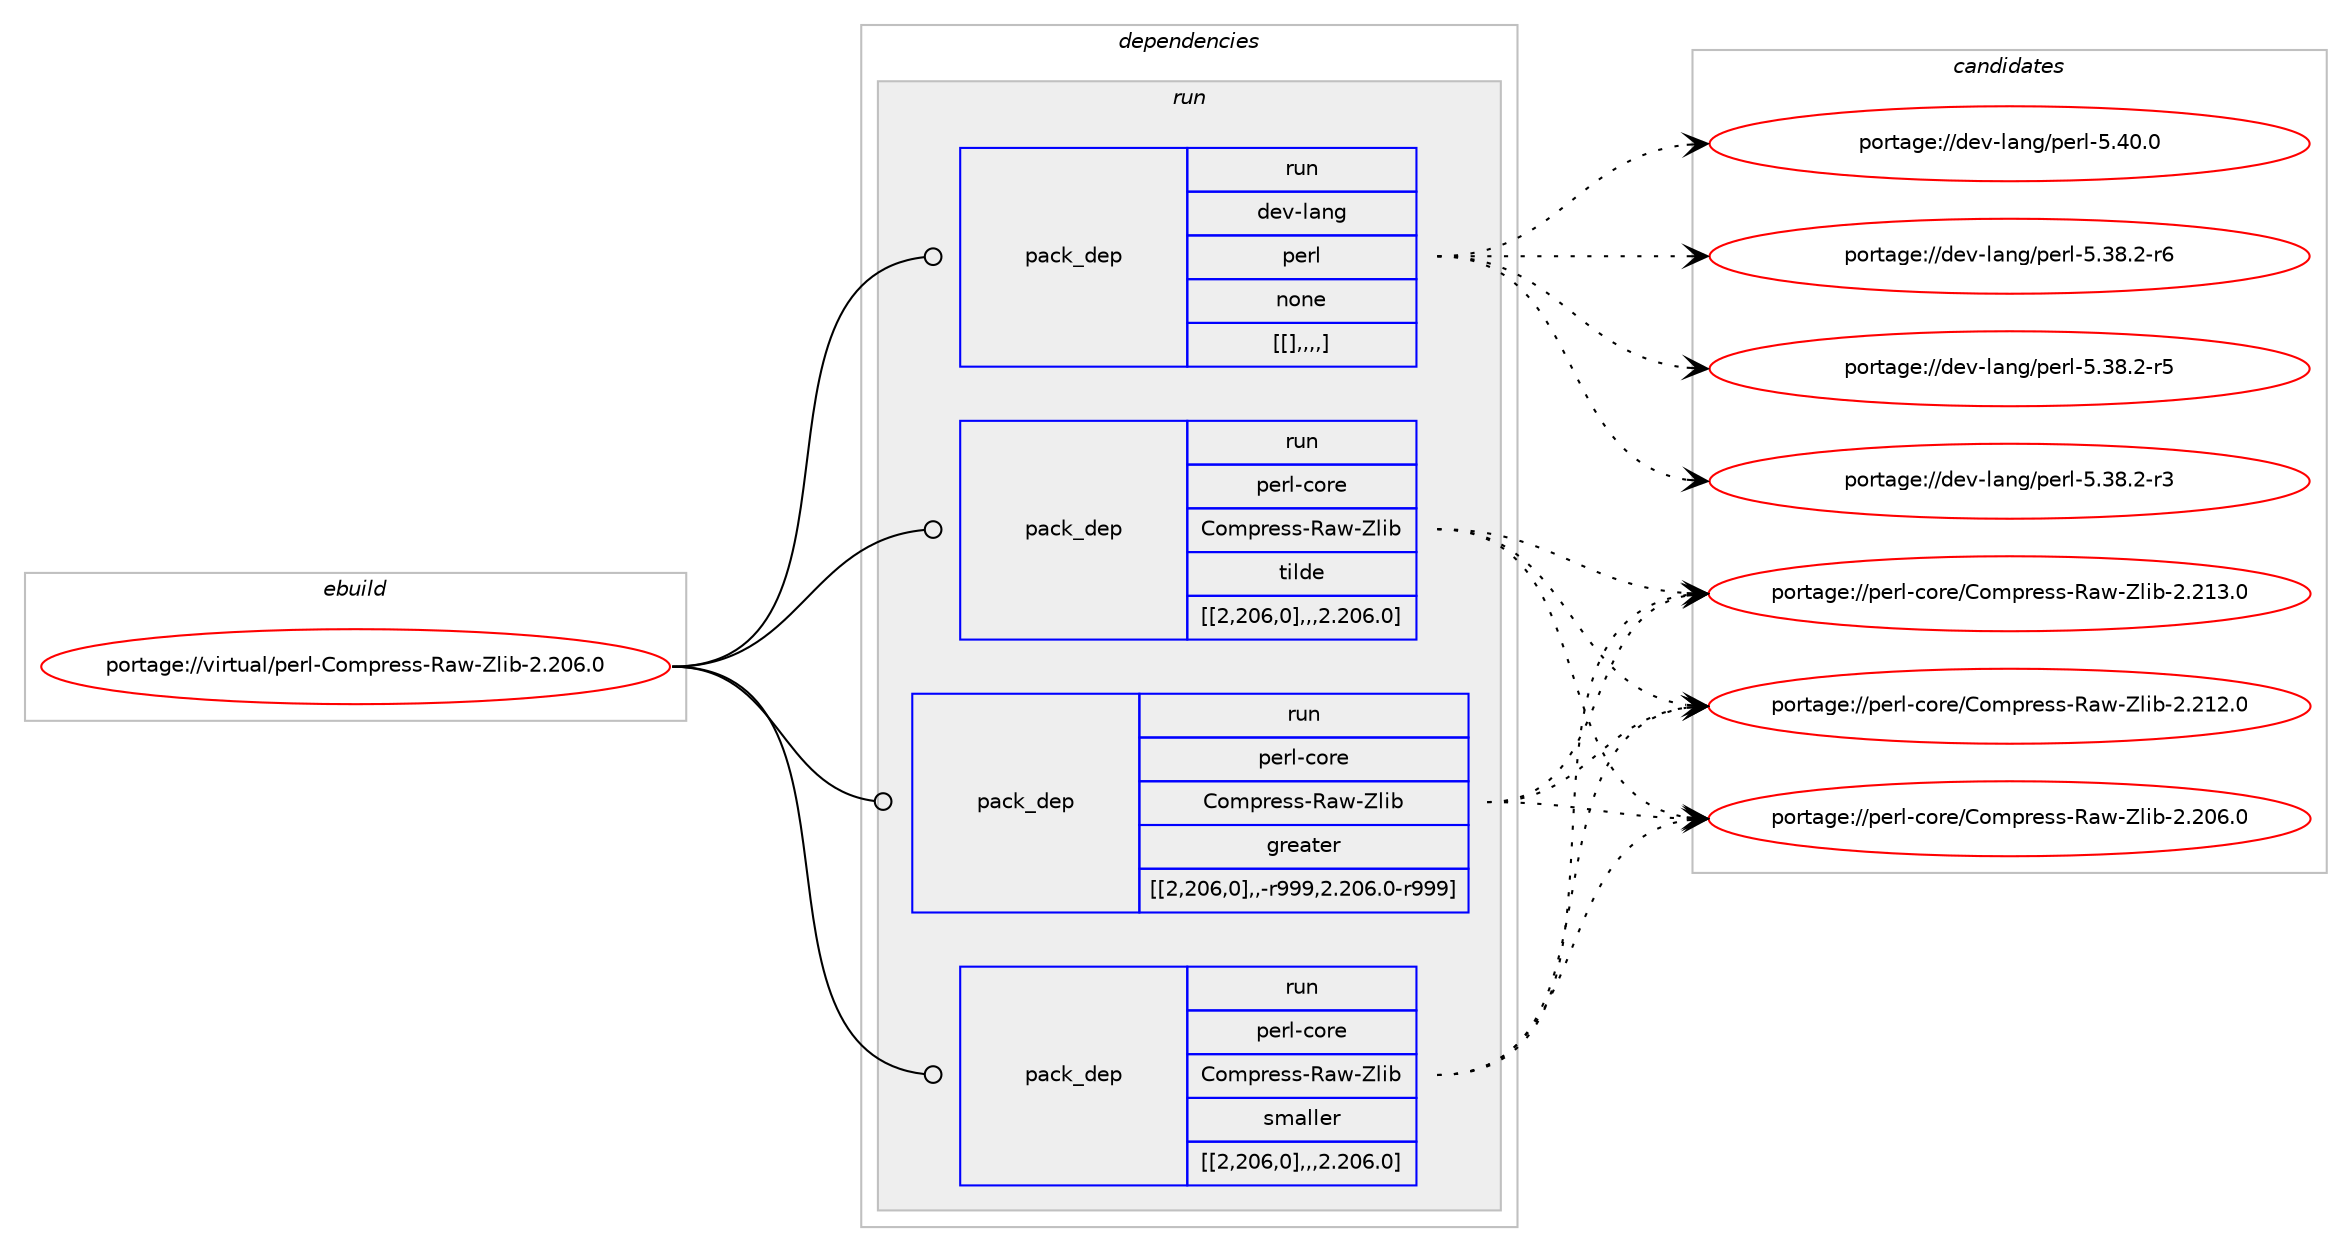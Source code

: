 digraph prolog {

# *************
# Graph options
# *************

newrank=true;
concentrate=true;
compound=true;
graph [rankdir=LR,fontname=Helvetica,fontsize=10,ranksep=1.5];#, ranksep=2.5, nodesep=0.2];
edge  [arrowhead=vee];
node  [fontname=Helvetica,fontsize=10];

# **********
# The ebuild
# **********

subgraph cluster_leftcol {
color=gray;
label=<<i>ebuild</i>>;
id [label="portage://virtual/perl-Compress-Raw-Zlib-2.206.0", color=red, width=4, href="../virtual/perl-Compress-Raw-Zlib-2.206.0.svg"];
}

# ****************
# The dependencies
# ****************

subgraph cluster_midcol {
color=gray;
label=<<i>dependencies</i>>;
subgraph cluster_compile {
fillcolor="#eeeeee";
style=filled;
label=<<i>compile</i>>;
}
subgraph cluster_compileandrun {
fillcolor="#eeeeee";
style=filled;
label=<<i>compile and run</i>>;
}
subgraph cluster_run {
fillcolor="#eeeeee";
style=filled;
label=<<i>run</i>>;
subgraph pack1072 {
dependency1400 [label=<<TABLE BORDER="0" CELLBORDER="1" CELLSPACING="0" CELLPADDING="4" WIDTH="220"><TR><TD ROWSPAN="6" CELLPADDING="30">pack_dep</TD></TR><TR><TD WIDTH="110">run</TD></TR><TR><TD>dev-lang</TD></TR><TR><TD>perl</TD></TR><TR><TD>none</TD></TR><TR><TD>[[],,,,]</TD></TR></TABLE>>, shape=none, color=blue];
}
id:e -> dependency1400:w [weight=20,style="solid",arrowhead="odot"];
subgraph pack1075 {
dependency1403 [label=<<TABLE BORDER="0" CELLBORDER="1" CELLSPACING="0" CELLPADDING="4" WIDTH="220"><TR><TD ROWSPAN="6" CELLPADDING="30">pack_dep</TD></TR><TR><TD WIDTH="110">run</TD></TR><TR><TD>perl-core</TD></TR><TR><TD>Compress-Raw-Zlib</TD></TR><TR><TD>tilde</TD></TR><TR><TD>[[2,206,0],,,2.206.0]</TD></TR></TABLE>>, shape=none, color=blue];
}
id:e -> dependency1403:w [weight=20,style="solid",arrowhead="odot"];
subgraph pack1078 {
dependency1406 [label=<<TABLE BORDER="0" CELLBORDER="1" CELLSPACING="0" CELLPADDING="4" WIDTH="220"><TR><TD ROWSPAN="6" CELLPADDING="30">pack_dep</TD></TR><TR><TD WIDTH="110">run</TD></TR><TR><TD>perl-core</TD></TR><TR><TD>Compress-Raw-Zlib</TD></TR><TR><TD>greater</TD></TR><TR><TD>[[2,206,0],,-r999,2.206.0-r999]</TD></TR></TABLE>>, shape=none, color=blue];
}
id:e -> dependency1406:w [weight=20,style="solid",arrowhead="odot"];
subgraph pack1081 {
dependency1409 [label=<<TABLE BORDER="0" CELLBORDER="1" CELLSPACING="0" CELLPADDING="4" WIDTH="220"><TR><TD ROWSPAN="6" CELLPADDING="30">pack_dep</TD></TR><TR><TD WIDTH="110">run</TD></TR><TR><TD>perl-core</TD></TR><TR><TD>Compress-Raw-Zlib</TD></TR><TR><TD>smaller</TD></TR><TR><TD>[[2,206,0],,,2.206.0]</TD></TR></TABLE>>, shape=none, color=blue];
}
id:e -> dependency1409:w [weight=20,style="solid",arrowhead="odot"];
}
}

# **************
# The candidates
# **************

subgraph cluster_choices {
rank=same;
color=gray;
label=<<i>candidates</i>>;

subgraph choice954 {
color=black;
nodesep=1;
choice10010111845108971101034711210111410845534652484648 [label="portage://dev-lang/perl-5.40.0", color=red, width=4,href="../dev-lang/perl-5.40.0.svg"];
choice100101118451089711010347112101114108455346515646504511454 [label="portage://dev-lang/perl-5.38.2-r6", color=red, width=4,href="../dev-lang/perl-5.38.2-r6.svg"];
choice100101118451089711010347112101114108455346515646504511453 [label="portage://dev-lang/perl-5.38.2-r5", color=red, width=4,href="../dev-lang/perl-5.38.2-r5.svg"];
choice100101118451089711010347112101114108455346515646504511451 [label="portage://dev-lang/perl-5.38.2-r3", color=red, width=4,href="../dev-lang/perl-5.38.2-r3.svg"];
dependency1400:e -> choice10010111845108971101034711210111410845534652484648:w [style=dotted,weight="100"];
dependency1400:e -> choice100101118451089711010347112101114108455346515646504511454:w [style=dotted,weight="100"];
dependency1400:e -> choice100101118451089711010347112101114108455346515646504511453:w [style=dotted,weight="100"];
dependency1400:e -> choice100101118451089711010347112101114108455346515646504511451:w [style=dotted,weight="100"];
}
subgraph choice957 {
color=black;
nodesep=1;
choice112101114108459911111410147671111091121141011151154582971194590108105984550465049514648 [label="portage://perl-core/Compress-Raw-Zlib-2.213.0", color=red, width=4,href="../perl-core/Compress-Raw-Zlib-2.213.0.svg"];
choice112101114108459911111410147671111091121141011151154582971194590108105984550465049504648 [label="portage://perl-core/Compress-Raw-Zlib-2.212.0", color=red, width=4,href="../perl-core/Compress-Raw-Zlib-2.212.0.svg"];
choice112101114108459911111410147671111091121141011151154582971194590108105984550465048544648 [label="portage://perl-core/Compress-Raw-Zlib-2.206.0", color=red, width=4,href="../perl-core/Compress-Raw-Zlib-2.206.0.svg"];
dependency1403:e -> choice112101114108459911111410147671111091121141011151154582971194590108105984550465049514648:w [style=dotted,weight="100"];
dependency1403:e -> choice112101114108459911111410147671111091121141011151154582971194590108105984550465049504648:w [style=dotted,weight="100"];
dependency1403:e -> choice112101114108459911111410147671111091121141011151154582971194590108105984550465048544648:w [style=dotted,weight="100"];
}
subgraph choice960 {
color=black;
nodesep=1;
choice112101114108459911111410147671111091121141011151154582971194590108105984550465049514648 [label="portage://perl-core/Compress-Raw-Zlib-2.213.0", color=red, width=4,href="../perl-core/Compress-Raw-Zlib-2.213.0.svg"];
choice112101114108459911111410147671111091121141011151154582971194590108105984550465049504648 [label="portage://perl-core/Compress-Raw-Zlib-2.212.0", color=red, width=4,href="../perl-core/Compress-Raw-Zlib-2.212.0.svg"];
choice112101114108459911111410147671111091121141011151154582971194590108105984550465048544648 [label="portage://perl-core/Compress-Raw-Zlib-2.206.0", color=red, width=4,href="../perl-core/Compress-Raw-Zlib-2.206.0.svg"];
dependency1406:e -> choice112101114108459911111410147671111091121141011151154582971194590108105984550465049514648:w [style=dotted,weight="100"];
dependency1406:e -> choice112101114108459911111410147671111091121141011151154582971194590108105984550465049504648:w [style=dotted,weight="100"];
dependency1406:e -> choice112101114108459911111410147671111091121141011151154582971194590108105984550465048544648:w [style=dotted,weight="100"];
}
subgraph choice962 {
color=black;
nodesep=1;
choice112101114108459911111410147671111091121141011151154582971194590108105984550465049514648 [label="portage://perl-core/Compress-Raw-Zlib-2.213.0", color=red, width=4,href="../perl-core/Compress-Raw-Zlib-2.213.0.svg"];
choice112101114108459911111410147671111091121141011151154582971194590108105984550465049504648 [label="portage://perl-core/Compress-Raw-Zlib-2.212.0", color=red, width=4,href="../perl-core/Compress-Raw-Zlib-2.212.0.svg"];
choice112101114108459911111410147671111091121141011151154582971194590108105984550465048544648 [label="portage://perl-core/Compress-Raw-Zlib-2.206.0", color=red, width=4,href="../perl-core/Compress-Raw-Zlib-2.206.0.svg"];
dependency1409:e -> choice112101114108459911111410147671111091121141011151154582971194590108105984550465049514648:w [style=dotted,weight="100"];
dependency1409:e -> choice112101114108459911111410147671111091121141011151154582971194590108105984550465049504648:w [style=dotted,weight="100"];
dependency1409:e -> choice112101114108459911111410147671111091121141011151154582971194590108105984550465048544648:w [style=dotted,weight="100"];
}
}

}
